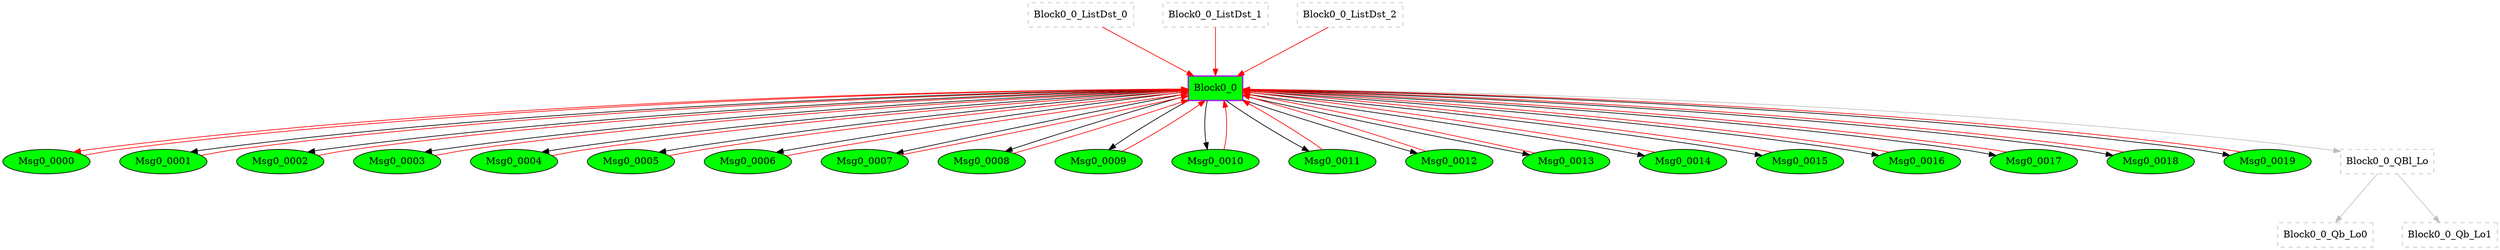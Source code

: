 digraph G {
graph [root="Demo",rankdir   = TB, nodesep           = 0.6, mindist     = 1.0, ranksep = 1.0, overlap = false]
node [style     = "filled", fillcolor = "white", color = "black"]
Block0_0[cpu="0", flags="0x0010a107", type="block", tperiod="100000000", pattern="AltDest0020", patentry="true", patexit="true", beamproc="undefined", bpentry="false", bpexit="false", qlo="true", qhi="false", qil="false", shape     = "rectangle", fillcolor = "green", penwidth=2, color = "darkorange3", penwidth=2, color = "purple"];
Msg0_0000[cpu="0", flags="0x00000102", type="tmsg", toffs="0", pattern="AltDest0020", patentry="false", patexit="false", beamproc="undefined", bpentry="false", bpexit="false", fid="1", gid="0", evtno="0", beamin="0", bpcstart="0", sid="0", bpid="0", reqnobeam="0", vacc="0", id="0x1000000000000000", par="0x0000000000000000", tef="0", shape     = "oval", fillcolor = "green"];
Msg0_0001[cpu="0", flags="0x00000102", type="tmsg", toffs="5000000", pattern="AltDest0020", patentry="false", patexit="false", beamproc="undefined", bpentry="false", bpexit="false", fid="1", gid="0", evtno="1", beamin="0", bpcstart="0", sid="0", bpid="0", reqnobeam="0", vacc="0", id="0x1000001000000000", par="0x0000000000000001", tef="0", shape     = "oval", fillcolor = "green"];
Msg0_0002[cpu="0", flags="0x00000102", type="tmsg", toffs="10000000", pattern="AltDest0020", patentry="false", patexit="false", beamproc="undefined", bpentry="false", bpexit="false", fid="1", gid="0", evtno="2", beamin="0", bpcstart="0", sid="0", bpid="0", reqnobeam="0", vacc="0", id="0x1000002000000000", par="0x0000000000000002", tef="0", shape     = "oval", fillcolor = "green"];
Msg0_0003[cpu="0", flags="0x00000102", type="tmsg", toffs="15000000", pattern="AltDest0020", patentry="false", patexit="false", beamproc="undefined", bpentry="false", bpexit="false", fid="1", gid="0", evtno="3", beamin="0", bpcstart="0", sid="0", bpid="0", reqnobeam="0", vacc="0", id="0x1000003000000000", par="0x0000000000000003", tef="0", shape     = "oval", fillcolor = "green"];
Msg0_0004[cpu="0", flags="0x00000102", type="tmsg", toffs="20000000", pattern="AltDest0020", patentry="false", patexit="false", beamproc="undefined", bpentry="false", bpexit="false", fid="1", gid="0", evtno="4", beamin="0", bpcstart="0", sid="0", bpid="0", reqnobeam="0", vacc="0", id="0x1000004000000000", par="0x0000000000000004", tef="0", shape     = "oval", fillcolor = "green"];
Msg0_0005[cpu="0", flags="0x00000102", type="tmsg", toffs="25000000", pattern="AltDest0020", patentry="false", patexit="false", beamproc="undefined", bpentry="false", bpexit="false", fid="1", gid="0", evtno="5", beamin="0", bpcstart="0", sid="0", bpid="0", reqnobeam="0", vacc="0", id="0x1000005000000000", par="0x0000000000000005", tef="0", shape     = "oval", fillcolor = "green"];
Msg0_0006[cpu="0", flags="0x00000102", type="tmsg", toffs="30000000", pattern="AltDest0020", patentry="false", patexit="false", beamproc="undefined", bpentry="false", bpexit="false", fid="1", gid="0", evtno="6", beamin="0", bpcstart="0", sid="0", bpid="0", reqnobeam="0", vacc="0", id="0x1000006000000000", par="0x0000000000000006", tef="0", shape     = "oval", fillcolor = "green"];
Msg0_0007[cpu="0", flags="0x00000102", type="tmsg", toffs="35000000", pattern="AltDest0020", patentry="false", patexit="false", beamproc="undefined", bpentry="false", bpexit="false", fid="1", gid="0", evtno="7", beamin="0", bpcstart="0", sid="0", bpid="0", reqnobeam="0", vacc="0", id="0x1000007000000000", par="0x0000000000000007", tef="0", shape     = "oval", fillcolor = "green"];
Msg0_0008[cpu="0", flags="0x00000102", type="tmsg", toffs="40000000", pattern="AltDest0020", patentry="false", patexit="false", beamproc="undefined", bpentry="false", bpexit="false", fid="1", gid="0", evtno="8", beamin="0", bpcstart="0", sid="0", bpid="0", reqnobeam="0", vacc="0", id="0x1000008000000000", par="0x0000000000000008", tef="0", shape     = "oval", fillcolor = "green"];
Msg0_0009[cpu="0", flags="0x00000102", type="tmsg", toffs="45000000", pattern="AltDest0020", patentry="false", patexit="false", beamproc="undefined", bpentry="false", bpexit="false", fid="1", gid="0", evtno="9", beamin="0", bpcstart="0", sid="0", bpid="0", reqnobeam="0", vacc="0", id="0x1000009000000000", par="0x0000000000000009", tef="0", shape     = "oval", fillcolor = "green"];
Msg0_0010[cpu="0", flags="0x00000102", type="tmsg", toffs="50000000", pattern="AltDest0020", patentry="false", patexit="false", beamproc="undefined", bpentry="false", bpexit="false", fid="1", gid="0", evtno="10", beamin="0", bpcstart="0", sid="0", bpid="0", reqnobeam="0", vacc="0", id="0x100000a000000000", par="0x000000000000000a", tef="0", shape     = "oval", fillcolor = "green"];
Msg0_0011[cpu="0", flags="0x00000102", type="tmsg", toffs="55000000", pattern="AltDest0020", patentry="false", patexit="false", beamproc="undefined", bpentry="false", bpexit="false", fid="1", gid="0", evtno="11", beamin="0", bpcstart="0", sid="0", bpid="0", reqnobeam="0", vacc="0", id="0x100000b000000000", par="0x000000000000000b", tef="0", shape     = "oval", fillcolor = "green"];
Msg0_0012[cpu="0", flags="0x00000102", type="tmsg", toffs="60000000", pattern="AltDest0020", patentry="false", patexit="false", beamproc="undefined", bpentry="false", bpexit="false", fid="1", gid="0", evtno="12", beamin="0", bpcstart="0", sid="0", bpid="0", reqnobeam="0", vacc="0", id="0x100000c000000000", par="0x000000000000000c", tef="0", shape     = "oval", fillcolor = "green"];
Msg0_0013[cpu="0", flags="0x00000102", type="tmsg", toffs="65000000", pattern="AltDest0020", patentry="false", patexit="false", beamproc="undefined", bpentry="false", bpexit="false", fid="1", gid="0", evtno="13", beamin="0", bpcstart="0", sid="0", bpid="0", reqnobeam="0", vacc="0", id="0x100000d000000000", par="0x000000000000000d", tef="0", shape     = "oval", fillcolor = "green"];
Msg0_0014[cpu="0", flags="0x00000102", type="tmsg", toffs="70000000", pattern="AltDest0020", patentry="false", patexit="false", beamproc="undefined", bpentry="false", bpexit="false", fid="1", gid="0", evtno="14", beamin="0", bpcstart="0", sid="0", bpid="0", reqnobeam="0", vacc="0", id="0x100000e000000000", par="0x000000000000000e", tef="0", shape     = "oval", fillcolor = "green"];
Msg0_0015[cpu="0", flags="0x00000102", type="tmsg", toffs="75000000", pattern="AltDest0020", patentry="false", patexit="false", beamproc="undefined", bpentry="false", bpexit="false", fid="1", gid="0", evtno="15", beamin="0", bpcstart="0", sid="0", bpid="0", reqnobeam="0", vacc="0", id="0x100000f000000000", par="0x000000000000000f", tef="0", shape     = "oval", fillcolor = "green"];
Msg0_0016[cpu="0", flags="0x00000102", type="tmsg", toffs="80000000", pattern="AltDest0020", patentry="false", patexit="false", beamproc="undefined", bpentry="false", bpexit="false", fid="1", gid="0", evtno="16", beamin="0", bpcstart="0", sid="0", bpid="0", reqnobeam="0", vacc="0", id="0x1000010000000000", par="0x0000000000000010", tef="0", shape     = "oval", fillcolor = "green"];
Msg0_0017[cpu="0", flags="0x00000102", type="tmsg", toffs="85000000", pattern="AltDest0020", patentry="false", patexit="false", beamproc="undefined", bpentry="false", bpexit="false", fid="1", gid="0", evtno="17", beamin="0", bpcstart="0", sid="0", bpid="0", reqnobeam="0", vacc="0", id="0x1000011000000000", par="0x0000000000000011", tef="0", shape     = "oval", fillcolor = "green"];
Msg0_0018[cpu="0", flags="0x00000102", type="tmsg", toffs="90000000", pattern="AltDest0020", patentry="false", patexit="false", beamproc="undefined", bpentry="false", bpexit="false", fid="1", gid="0", evtno="18", beamin="0", bpcstart="0", sid="0", bpid="0", reqnobeam="0", vacc="0", id="0x1000012000000000", par="0x0000000000000012", tef="0", shape     = "oval", fillcolor = "green"];
Msg0_0019[cpu="0", flags="0x00000102", type="tmsg", toffs="95000000", pattern="AltDest0020", patentry="false", patexit="false", beamproc="undefined", bpentry="false", bpexit="false", fid="1", gid="0", evtno="19", beamin="0", bpcstart="0", sid="0", bpid="0", reqnobeam="0", vacc="0", id="0x1000013000000000", par="0x0000000000000013", tef="0", shape     = "oval", fillcolor = "green"];
Block0_0_QBl_Lo[cpu="0", flags="0x00000009", type="qinfo", shape = "rectangle", color = "gray", style = "dashed, filled"];
Block0_0_Qb_Lo0[cpu="0", flags="0x0000000a", type="qbuf", shape = "rectangle", color = "gray", style = "dashed, filled"];
Block0_0_Qb_Lo1[cpu="0", flags="0x0000000a", type="qbuf", shape = "rectangle", color = "gray", style = "dashed, filled"];
Block0_0_ListDst_0[cpu="0", flags="0x0000000c", type="listdst", shape = "rectangle", color = "gray", style = "dashed, filled"];
Block0_0_ListDst_1[cpu="0", flags="0x0000000c", type="listdst", shape = "rectangle", color = "gray", style = "dashed, filled"];
Block0_0_ListDst_2[cpu="0", flags="0x0000000c", type="listdst", shape = "rectangle", color = "gray", style = "dashed, filled"];
Block0_0->Msg0_0000 [type="defdst", color = "red"];
Block0_0->Block0_0_QBl_Lo [type="priolo", color = "gray"];
Msg0_0000->Block0_0 [type="defdst", color = "red"];
Msg0_0001->Block0_0 [type="defdst", color = "red"];
Msg0_0002->Block0_0 [type="defdst", color = "red"];
Msg0_0003->Block0_0 [type="defdst", color = "red"];
Msg0_0016->Block0_0 [type="defdst", color = "red"];
Msg0_0004->Block0_0 [type="defdst", color = "red"];
Msg0_0005->Block0_0 [type="defdst", color = "red"];
Msg0_0014->Block0_0 [type="defdst", color = "red"];
Msg0_0006->Block0_0 [type="defdst", color = "red"];
Msg0_0017->Block0_0 [type="defdst", color = "red"];
Msg0_0007->Block0_0 [type="defdst", color = "red"];
Msg0_0008->Block0_0 [type="defdst", color = "red"];
Msg0_0009->Block0_0 [type="defdst", color = "red"];
Msg0_0010->Block0_0 [type="defdst", color = "red"];
Msg0_0011->Block0_0 [type="defdst", color = "red"];
Msg0_0012->Block0_0 [type="defdst", color = "red"];
Msg0_0013->Block0_0 [type="defdst", color = "red"];
Msg0_0015->Block0_0 [type="defdst", color = "red"];
Msg0_0018->Block0_0 [type="defdst", color = "red"];
Msg0_0019->Block0_0 [type="defdst", color = "red"];
Block0_0_ListDst_1->Block0_0 [type="defdst", color = "red"];
Block0_0->Msg0_0010 [type="altdst", color = "black"];
Block0_0->Msg0_0011 [type="altdst", color = "black"];
Block0_0->Msg0_0012 [type="altdst", color = "black"];
Block0_0->Msg0_0013 [type="altdst", color = "black"];
Block0_0->Msg0_0014 [type="altdst", color = "black"];
Block0_0->Msg0_0015 [type="altdst", color = "black"];
Block0_0->Msg0_0016 [type="altdst", color = "black"];
Block0_0->Msg0_0017 [type="altdst", color = "black"];
Block0_0->Msg0_0018 [type="altdst", color = "black"];
Block0_0_ListDst_0->Block0_0 [type="defdst", color = "red"];
Block0_0->Msg0_0002 [type="altdst", color = "black"];
Block0_0->Msg0_0003 [type="altdst", color = "black"];
Block0_0->Msg0_0004 [type="altdst", color = "black"];
Block0_0->Msg0_0005 [type="altdst", color = "black"];
Block0_0->Msg0_0006 [type="altdst", color = "black"];
Block0_0->Msg0_0007 [type="altdst", color = "black"];
Block0_0->Msg0_0008 [type="altdst", color = "black"];
Block0_0->Msg0_0009 [type="altdst", color = "black"];
Block0_0_QBl_Lo->Block0_0_Qb_Lo0 [type="meta", color = "gray"];
Block0_0_QBl_Lo->Block0_0_Qb_Lo1 [type="meta", color = "gray"];
Block0_0_ListDst_2->Block0_0 [type="defdst", color = "red"];
Block0_0->Msg0_0019 [type="altdst", color = "black"];
Block0_0->Msg0_0001 [type="altdst", color = "black"];
}

